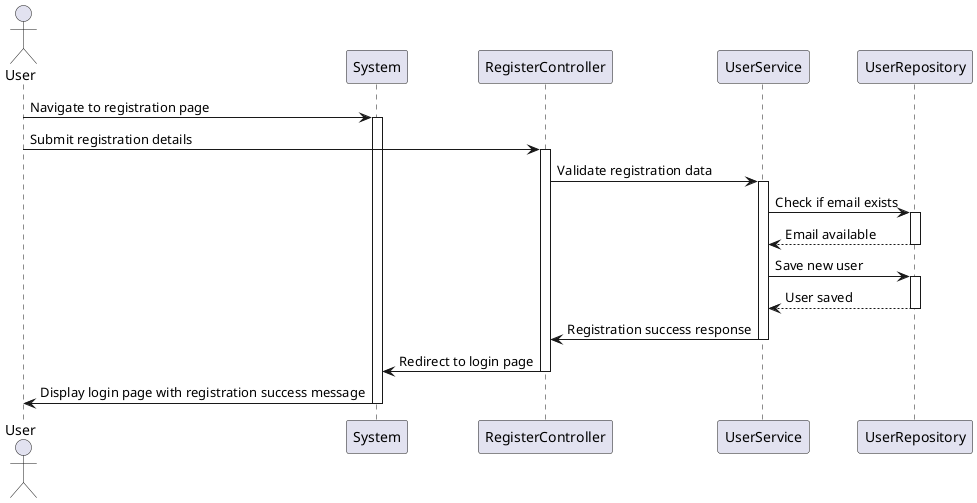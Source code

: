 @startuml

actor User as User
participant "System" as System
participant RegisterController as Controller
participant UserService as UserService
participant UserRepository as UserRepo

User -> System: Navigate to registration page
activate System

User -> Controller: Submit registration details
activate Controller

Controller -> UserService: Validate registration data
activate UserService

UserService -> UserRepo: Check if email exists
activate UserRepo
UserRepo --> UserService: Email available
deactivate UserRepo

UserService -> UserRepo: Save new user
activate UserRepo
UserRepo --> UserService: User saved
deactivate UserRepo

UserService -> Controller: Registration success response
deactivate UserService

Controller -> System: Redirect to login page
deactivate Controller

System -> User: Display login page with registration success message

deactivate System
@enduml
